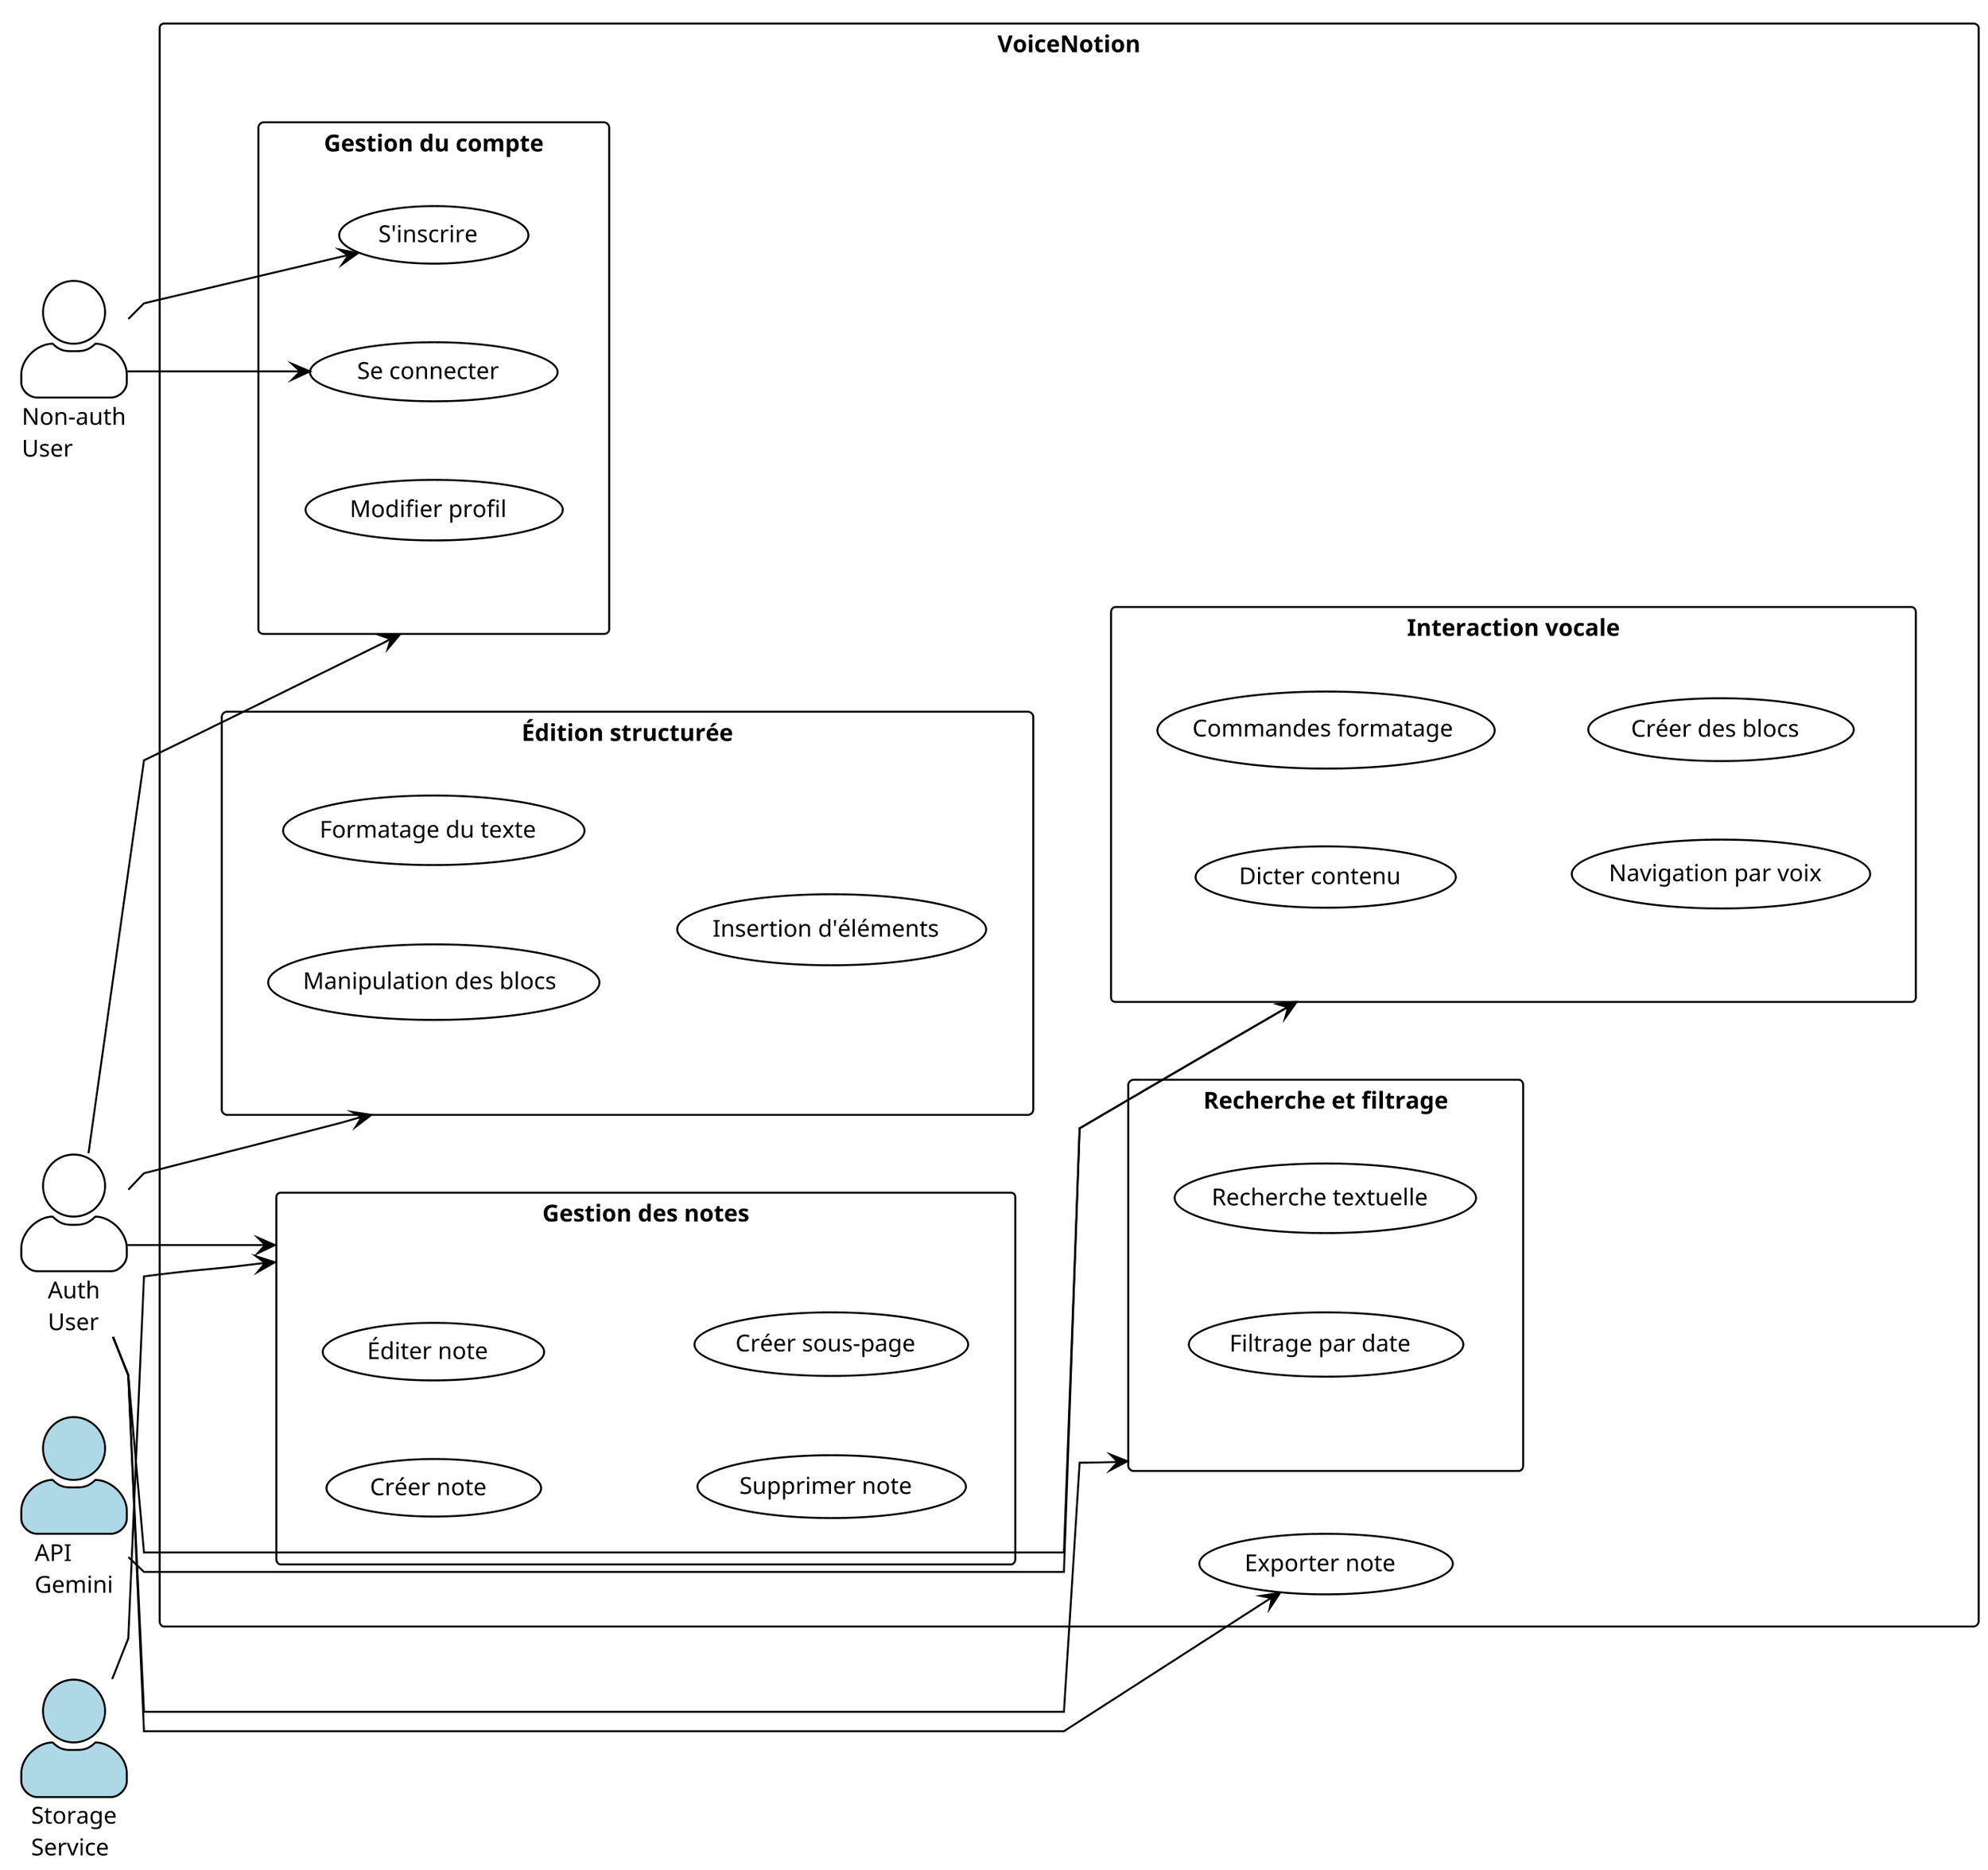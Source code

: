 @startuml VoiceNotion Use Case Diagram
!theme plain
skinparam packageStyle rectangle
skinparam shadowing false
skinparam handwritten false
skinparam actorStyle awesome
skinparam linetype polyline
skinparam nodesep 40
skinparam ranksep 40
skinparam dpi 300
skinparam defaultFontSize 12
skinparam defaultFontName SansSerif
skinparam usecase {
  FontSize 12
  BackgroundColor white
  BorderColor black
}

' Use horizontal layout
left to right direction

' Actors with compact names
actor "Non-auth\nUser" as UnauthUser
actor "Auth\nUser" as AuthUser
actor "API\nGemini" as GeminiAPI #lightblue
actor "Storage\nService" as StorageService #lightblue

' Main rectangle
rectangle "VoiceNotion" {
  ' Create a more compact grid layout
  package "Gestion du compte" as Account {
    usecase "S'inscrire" as Register
    usecase "Se connecter" as Login
    usecase "Modifier profil" as EditProfile
  }
  
  package "Édition structurée" as Edit {
    usecase "Manipulation des blocs" as ManipulateBlocks
    usecase "Formatage du texte" as FormatText
    usecase "Insertion d'éléments" as InsertRichElements
  }
  
  package "Gestion des notes" as Notes {
    usecase "Créer note" as CreateNote
    usecase "Éditer note" as EditNote
    usecase "Supprimer note" as DeleteNote
    usecase "Créer sous-page" as CreateSubpage
  }
  
  package "Interaction vocale" as Voice {
    usecase "Dicter contenu" as DictateContent
    usecase "Commandes formatage" as FormatCommands
    usecase "Navigation par voix" as VoiceNavigation
    usecase "Créer des blocs" as CreateBlocks
  }
  
  package "Recherche et filtrage" as Search {
    usecase "Recherche textuelle" as TextSearch
    usecase "Filtrage par date" as FilterByDate
  }
  
  usecase "Exporter note" as ExportNote
}

' Position packages horizontally
Account -[hidden]right- Edit
Edit -[hidden]right- Notes
Notes -[hidden]right- Voice
Voice -[hidden]right- Search
Search -[hidden]right- ExportNote

' Position actors to minimize crossing lines
UnauthUser -[hidden]right- AuthUser
AuthUser -[hidden]right- GeminiAPI
GeminiAPI -[hidden]right- StorageService

' Relationships - Unauthenticated User (simplified)
UnauthUser --> Register
UnauthUser --> Login

' Relationships - Authenticated User (simplified)
AuthUser --> Account
AuthUser --> Notes
AuthUser --> Voice
AuthUser --> Edit
AuthUser --> Search
AuthUser --> ExportNote

' Relationships - Gemini API (simplified)
GeminiAPI --> Voice

' Relationships - Storage Service (simplified)
StorageService --> Notes

' Set max dimensions to ensure square-like shape
scale max 1000 width
scale max 800 height

@enduml 